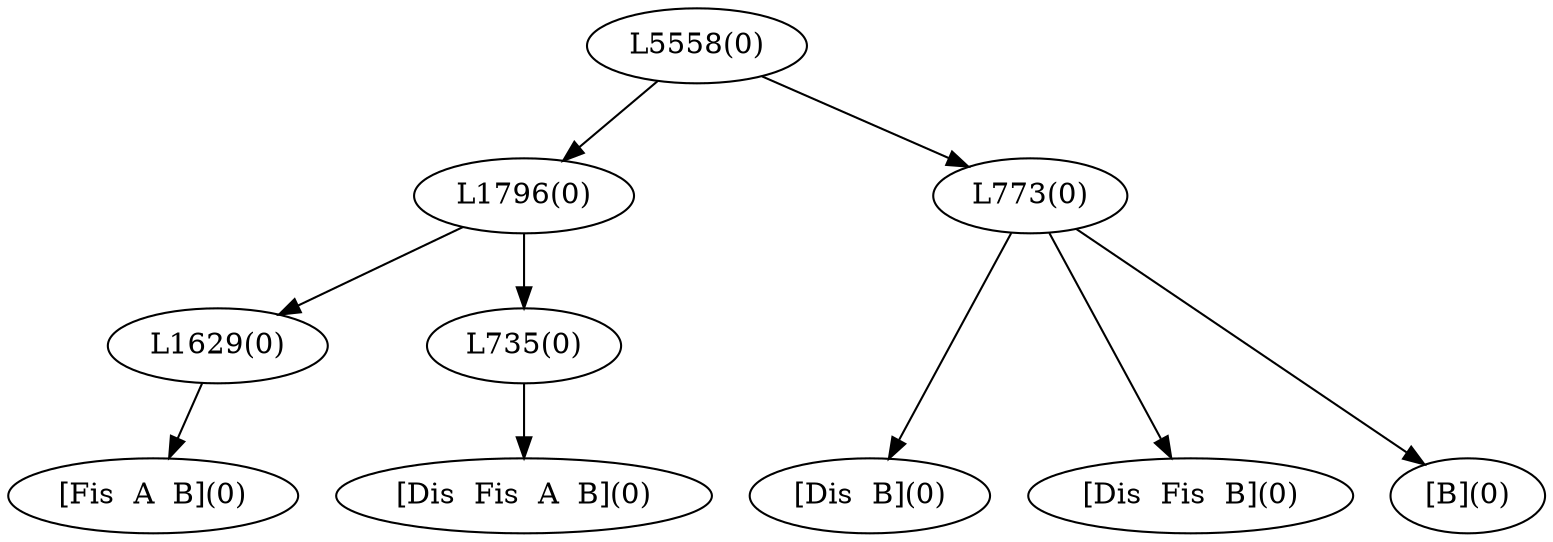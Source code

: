 digraph sample{
"L1629(0)"->"[Fis  A  B](0)"
"L735(0)"->"[Dis  Fis  A  B](0)"
"L1796(0)"->"L1629(0)"
"L1796(0)"->"L735(0)"
"L773(0)"->"[Dis  B](0)"
"L773(0)"->"[Dis  Fis  B](0)"
"L773(0)"->"[B](0)"
"L5558(0)"->"L1796(0)"
"L5558(0)"->"L773(0)"
{rank = min; "L5558(0)"}
{rank = same; "L1796(0)"; "L773(0)";}
{rank = same; "L1629(0)"; "L735(0)";}
{rank = max; "[B](0)"; "[Dis  B](0)"; "[Dis  Fis  A  B](0)"; "[Dis  Fis  B](0)"; "[Fis  A  B](0)";}
}